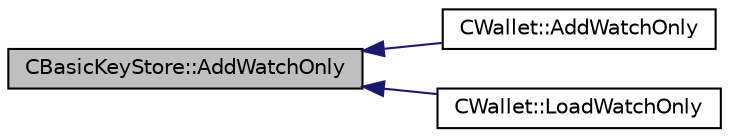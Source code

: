 digraph "CBasicKeyStore::AddWatchOnly"
{
  edge [fontname="Helvetica",fontsize="10",labelfontname="Helvetica",labelfontsize="10"];
  node [fontname="Helvetica",fontsize="10",shape=record];
  rankdir="LR";
  Node28 [label="CBasicKeyStore::AddWatchOnly",height=0.2,width=0.4,color="black", fillcolor="grey75", style="filled", fontcolor="black"];
  Node28 -> Node29 [dir="back",color="midnightblue",fontsize="10",style="solid",fontname="Helvetica"];
  Node29 [label="CWallet::AddWatchOnly",height=0.2,width=0.4,color="black", fillcolor="white", style="filled",URL="$group__map_wallet.html#ga022f12d5f56bbe831136388e2ac19969",tooltip="Adds a watch-only address to the store, and saves it to disk. "];
  Node28 -> Node30 [dir="back",color="midnightblue",fontsize="10",style="solid",fontname="Helvetica"];
  Node30 [label="CWallet::LoadWatchOnly",height=0.2,width=0.4,color="black", fillcolor="white", style="filled",URL="$group__map_wallet.html#gad6580f1844fc639389e1c6a1e2787ee6",tooltip="Adds a watch-only address to the store, without saving it to disk (used by LoadWallet) ..."];
}
